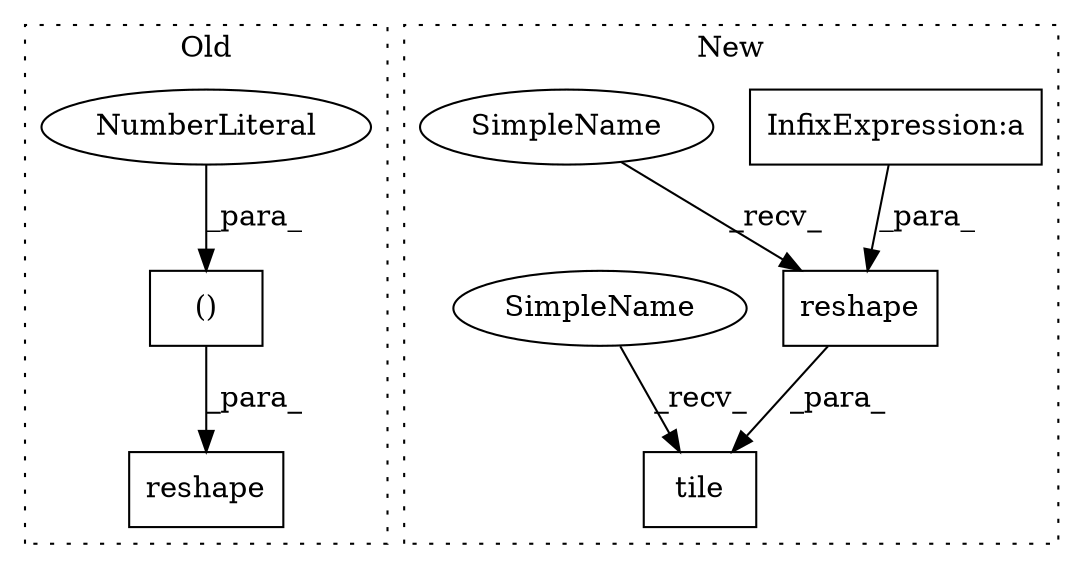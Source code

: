 digraph G {
subgraph cluster0 {
1 [label="reshape" a="32" s="2260,2296" l="8,2" shape="box"];
3 [label="()" a="106" s="2280" l="16" shape="box"];
4 [label="NumberLiteral" a="34" s="2280" l="1" shape="ellipse"];
label = "Old";
style="dotted";
}
subgraph cluster1 {
2 [label="tile" a="32" s="2466,2522" l="5,1" shape="box"];
5 [label="reshape" a="32" s="2482,2510" l="8,1" shape="box"];
6 [label="InfixExpression:a" a="27" s="2413" l="3" shape="box"];
7 [label="SimpleName" a="42" s="2471" l="10" shape="ellipse"];
8 [label="SimpleName" a="42" s="2455" l="10" shape="ellipse"];
label = "New";
style="dotted";
}
3 -> 1 [label="_para_"];
4 -> 3 [label="_para_"];
5 -> 2 [label="_para_"];
6 -> 5 [label="_para_"];
7 -> 5 [label="_recv_"];
8 -> 2 [label="_recv_"];
}